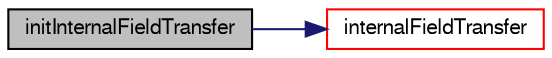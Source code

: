 digraph "initInternalFieldTransfer"
{
  bgcolor="transparent";
  edge [fontname="FreeSans",fontsize="10",labelfontname="FreeSans",labelfontsize="10"];
  node [fontname="FreeSans",fontsize="10",shape=record];
  rankdir="LR";
  Node24 [label="initInternalFieldTransfer",height=0.2,width=0.4,color="black", fillcolor="grey75", style="filled", fontcolor="black"];
  Node24 -> Node25 [color="midnightblue",fontsize="10",style="solid",fontname="FreeSans"];
  Node25 [label="internalFieldTransfer",height=0.2,width=0.4,color="red",URL="$a22858.html#ad05b703ae05eacb09fd29d99f8e0edca",tooltip="Return neighbour field. "];
}
